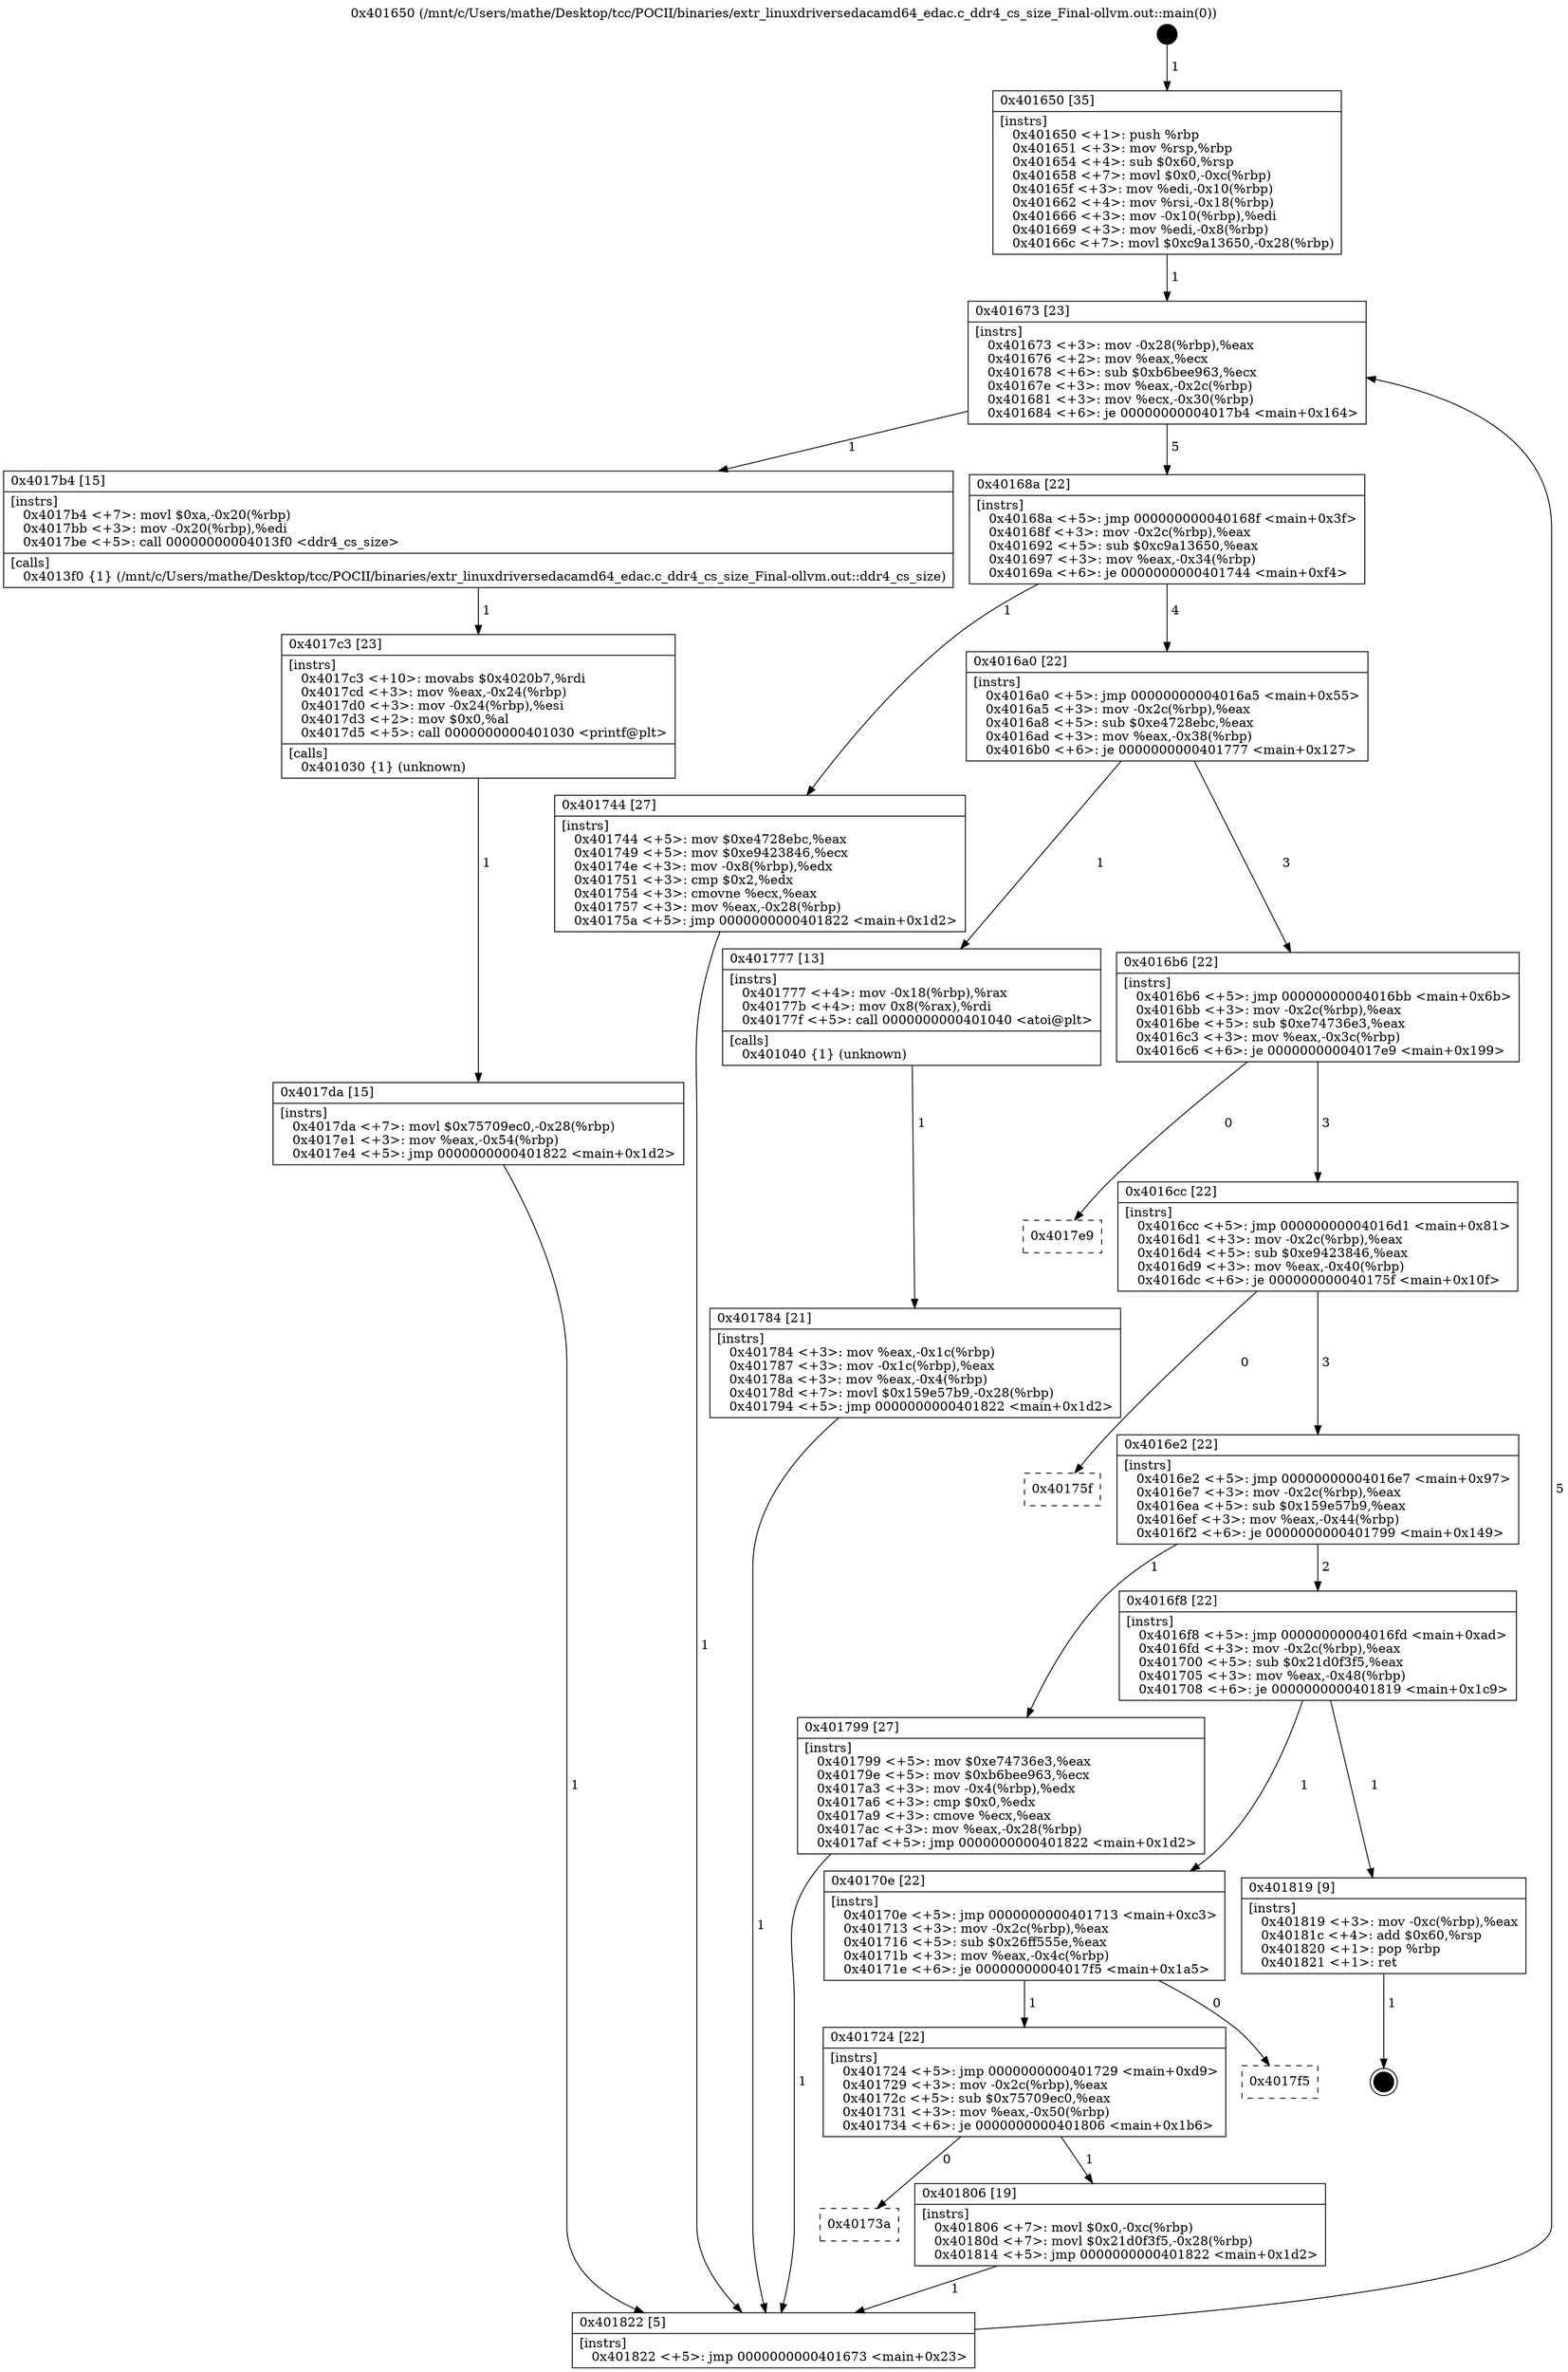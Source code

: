 digraph "0x401650" {
  label = "0x401650 (/mnt/c/Users/mathe/Desktop/tcc/POCII/binaries/extr_linuxdriversedacamd64_edac.c_ddr4_cs_size_Final-ollvm.out::main(0))"
  labelloc = "t"
  node[shape=record]

  Entry [label="",width=0.3,height=0.3,shape=circle,fillcolor=black,style=filled]
  "0x401673" [label="{
     0x401673 [23]\l
     | [instrs]\l
     &nbsp;&nbsp;0x401673 \<+3\>: mov -0x28(%rbp),%eax\l
     &nbsp;&nbsp;0x401676 \<+2\>: mov %eax,%ecx\l
     &nbsp;&nbsp;0x401678 \<+6\>: sub $0xb6bee963,%ecx\l
     &nbsp;&nbsp;0x40167e \<+3\>: mov %eax,-0x2c(%rbp)\l
     &nbsp;&nbsp;0x401681 \<+3\>: mov %ecx,-0x30(%rbp)\l
     &nbsp;&nbsp;0x401684 \<+6\>: je 00000000004017b4 \<main+0x164\>\l
  }"]
  "0x4017b4" [label="{
     0x4017b4 [15]\l
     | [instrs]\l
     &nbsp;&nbsp;0x4017b4 \<+7\>: movl $0xa,-0x20(%rbp)\l
     &nbsp;&nbsp;0x4017bb \<+3\>: mov -0x20(%rbp),%edi\l
     &nbsp;&nbsp;0x4017be \<+5\>: call 00000000004013f0 \<ddr4_cs_size\>\l
     | [calls]\l
     &nbsp;&nbsp;0x4013f0 \{1\} (/mnt/c/Users/mathe/Desktop/tcc/POCII/binaries/extr_linuxdriversedacamd64_edac.c_ddr4_cs_size_Final-ollvm.out::ddr4_cs_size)\l
  }"]
  "0x40168a" [label="{
     0x40168a [22]\l
     | [instrs]\l
     &nbsp;&nbsp;0x40168a \<+5\>: jmp 000000000040168f \<main+0x3f\>\l
     &nbsp;&nbsp;0x40168f \<+3\>: mov -0x2c(%rbp),%eax\l
     &nbsp;&nbsp;0x401692 \<+5\>: sub $0xc9a13650,%eax\l
     &nbsp;&nbsp;0x401697 \<+3\>: mov %eax,-0x34(%rbp)\l
     &nbsp;&nbsp;0x40169a \<+6\>: je 0000000000401744 \<main+0xf4\>\l
  }"]
  Exit [label="",width=0.3,height=0.3,shape=circle,fillcolor=black,style=filled,peripheries=2]
  "0x401744" [label="{
     0x401744 [27]\l
     | [instrs]\l
     &nbsp;&nbsp;0x401744 \<+5\>: mov $0xe4728ebc,%eax\l
     &nbsp;&nbsp;0x401749 \<+5\>: mov $0xe9423846,%ecx\l
     &nbsp;&nbsp;0x40174e \<+3\>: mov -0x8(%rbp),%edx\l
     &nbsp;&nbsp;0x401751 \<+3\>: cmp $0x2,%edx\l
     &nbsp;&nbsp;0x401754 \<+3\>: cmovne %ecx,%eax\l
     &nbsp;&nbsp;0x401757 \<+3\>: mov %eax,-0x28(%rbp)\l
     &nbsp;&nbsp;0x40175a \<+5\>: jmp 0000000000401822 \<main+0x1d2\>\l
  }"]
  "0x4016a0" [label="{
     0x4016a0 [22]\l
     | [instrs]\l
     &nbsp;&nbsp;0x4016a0 \<+5\>: jmp 00000000004016a5 \<main+0x55\>\l
     &nbsp;&nbsp;0x4016a5 \<+3\>: mov -0x2c(%rbp),%eax\l
     &nbsp;&nbsp;0x4016a8 \<+5\>: sub $0xe4728ebc,%eax\l
     &nbsp;&nbsp;0x4016ad \<+3\>: mov %eax,-0x38(%rbp)\l
     &nbsp;&nbsp;0x4016b0 \<+6\>: je 0000000000401777 \<main+0x127\>\l
  }"]
  "0x401822" [label="{
     0x401822 [5]\l
     | [instrs]\l
     &nbsp;&nbsp;0x401822 \<+5\>: jmp 0000000000401673 \<main+0x23\>\l
  }"]
  "0x401650" [label="{
     0x401650 [35]\l
     | [instrs]\l
     &nbsp;&nbsp;0x401650 \<+1\>: push %rbp\l
     &nbsp;&nbsp;0x401651 \<+3\>: mov %rsp,%rbp\l
     &nbsp;&nbsp;0x401654 \<+4\>: sub $0x60,%rsp\l
     &nbsp;&nbsp;0x401658 \<+7\>: movl $0x0,-0xc(%rbp)\l
     &nbsp;&nbsp;0x40165f \<+3\>: mov %edi,-0x10(%rbp)\l
     &nbsp;&nbsp;0x401662 \<+4\>: mov %rsi,-0x18(%rbp)\l
     &nbsp;&nbsp;0x401666 \<+3\>: mov -0x10(%rbp),%edi\l
     &nbsp;&nbsp;0x401669 \<+3\>: mov %edi,-0x8(%rbp)\l
     &nbsp;&nbsp;0x40166c \<+7\>: movl $0xc9a13650,-0x28(%rbp)\l
  }"]
  "0x40173a" [label="{
     0x40173a\l
  }", style=dashed]
  "0x401777" [label="{
     0x401777 [13]\l
     | [instrs]\l
     &nbsp;&nbsp;0x401777 \<+4\>: mov -0x18(%rbp),%rax\l
     &nbsp;&nbsp;0x40177b \<+4\>: mov 0x8(%rax),%rdi\l
     &nbsp;&nbsp;0x40177f \<+5\>: call 0000000000401040 \<atoi@plt\>\l
     | [calls]\l
     &nbsp;&nbsp;0x401040 \{1\} (unknown)\l
  }"]
  "0x4016b6" [label="{
     0x4016b6 [22]\l
     | [instrs]\l
     &nbsp;&nbsp;0x4016b6 \<+5\>: jmp 00000000004016bb \<main+0x6b\>\l
     &nbsp;&nbsp;0x4016bb \<+3\>: mov -0x2c(%rbp),%eax\l
     &nbsp;&nbsp;0x4016be \<+5\>: sub $0xe74736e3,%eax\l
     &nbsp;&nbsp;0x4016c3 \<+3\>: mov %eax,-0x3c(%rbp)\l
     &nbsp;&nbsp;0x4016c6 \<+6\>: je 00000000004017e9 \<main+0x199\>\l
  }"]
  "0x401784" [label="{
     0x401784 [21]\l
     | [instrs]\l
     &nbsp;&nbsp;0x401784 \<+3\>: mov %eax,-0x1c(%rbp)\l
     &nbsp;&nbsp;0x401787 \<+3\>: mov -0x1c(%rbp),%eax\l
     &nbsp;&nbsp;0x40178a \<+3\>: mov %eax,-0x4(%rbp)\l
     &nbsp;&nbsp;0x40178d \<+7\>: movl $0x159e57b9,-0x28(%rbp)\l
     &nbsp;&nbsp;0x401794 \<+5\>: jmp 0000000000401822 \<main+0x1d2\>\l
  }"]
  "0x401806" [label="{
     0x401806 [19]\l
     | [instrs]\l
     &nbsp;&nbsp;0x401806 \<+7\>: movl $0x0,-0xc(%rbp)\l
     &nbsp;&nbsp;0x40180d \<+7\>: movl $0x21d0f3f5,-0x28(%rbp)\l
     &nbsp;&nbsp;0x401814 \<+5\>: jmp 0000000000401822 \<main+0x1d2\>\l
  }"]
  "0x4017e9" [label="{
     0x4017e9\l
  }", style=dashed]
  "0x4016cc" [label="{
     0x4016cc [22]\l
     | [instrs]\l
     &nbsp;&nbsp;0x4016cc \<+5\>: jmp 00000000004016d1 \<main+0x81\>\l
     &nbsp;&nbsp;0x4016d1 \<+3\>: mov -0x2c(%rbp),%eax\l
     &nbsp;&nbsp;0x4016d4 \<+5\>: sub $0xe9423846,%eax\l
     &nbsp;&nbsp;0x4016d9 \<+3\>: mov %eax,-0x40(%rbp)\l
     &nbsp;&nbsp;0x4016dc \<+6\>: je 000000000040175f \<main+0x10f\>\l
  }"]
  "0x401724" [label="{
     0x401724 [22]\l
     | [instrs]\l
     &nbsp;&nbsp;0x401724 \<+5\>: jmp 0000000000401729 \<main+0xd9\>\l
     &nbsp;&nbsp;0x401729 \<+3\>: mov -0x2c(%rbp),%eax\l
     &nbsp;&nbsp;0x40172c \<+5\>: sub $0x75709ec0,%eax\l
     &nbsp;&nbsp;0x401731 \<+3\>: mov %eax,-0x50(%rbp)\l
     &nbsp;&nbsp;0x401734 \<+6\>: je 0000000000401806 \<main+0x1b6\>\l
  }"]
  "0x40175f" [label="{
     0x40175f\l
  }", style=dashed]
  "0x4016e2" [label="{
     0x4016e2 [22]\l
     | [instrs]\l
     &nbsp;&nbsp;0x4016e2 \<+5\>: jmp 00000000004016e7 \<main+0x97\>\l
     &nbsp;&nbsp;0x4016e7 \<+3\>: mov -0x2c(%rbp),%eax\l
     &nbsp;&nbsp;0x4016ea \<+5\>: sub $0x159e57b9,%eax\l
     &nbsp;&nbsp;0x4016ef \<+3\>: mov %eax,-0x44(%rbp)\l
     &nbsp;&nbsp;0x4016f2 \<+6\>: je 0000000000401799 \<main+0x149\>\l
  }"]
  "0x4017f5" [label="{
     0x4017f5\l
  }", style=dashed]
  "0x401799" [label="{
     0x401799 [27]\l
     | [instrs]\l
     &nbsp;&nbsp;0x401799 \<+5\>: mov $0xe74736e3,%eax\l
     &nbsp;&nbsp;0x40179e \<+5\>: mov $0xb6bee963,%ecx\l
     &nbsp;&nbsp;0x4017a3 \<+3\>: mov -0x4(%rbp),%edx\l
     &nbsp;&nbsp;0x4017a6 \<+3\>: cmp $0x0,%edx\l
     &nbsp;&nbsp;0x4017a9 \<+3\>: cmove %ecx,%eax\l
     &nbsp;&nbsp;0x4017ac \<+3\>: mov %eax,-0x28(%rbp)\l
     &nbsp;&nbsp;0x4017af \<+5\>: jmp 0000000000401822 \<main+0x1d2\>\l
  }"]
  "0x4016f8" [label="{
     0x4016f8 [22]\l
     | [instrs]\l
     &nbsp;&nbsp;0x4016f8 \<+5\>: jmp 00000000004016fd \<main+0xad\>\l
     &nbsp;&nbsp;0x4016fd \<+3\>: mov -0x2c(%rbp),%eax\l
     &nbsp;&nbsp;0x401700 \<+5\>: sub $0x21d0f3f5,%eax\l
     &nbsp;&nbsp;0x401705 \<+3\>: mov %eax,-0x48(%rbp)\l
     &nbsp;&nbsp;0x401708 \<+6\>: je 0000000000401819 \<main+0x1c9\>\l
  }"]
  "0x4017c3" [label="{
     0x4017c3 [23]\l
     | [instrs]\l
     &nbsp;&nbsp;0x4017c3 \<+10\>: movabs $0x4020b7,%rdi\l
     &nbsp;&nbsp;0x4017cd \<+3\>: mov %eax,-0x24(%rbp)\l
     &nbsp;&nbsp;0x4017d0 \<+3\>: mov -0x24(%rbp),%esi\l
     &nbsp;&nbsp;0x4017d3 \<+2\>: mov $0x0,%al\l
     &nbsp;&nbsp;0x4017d5 \<+5\>: call 0000000000401030 \<printf@plt\>\l
     | [calls]\l
     &nbsp;&nbsp;0x401030 \{1\} (unknown)\l
  }"]
  "0x4017da" [label="{
     0x4017da [15]\l
     | [instrs]\l
     &nbsp;&nbsp;0x4017da \<+7\>: movl $0x75709ec0,-0x28(%rbp)\l
     &nbsp;&nbsp;0x4017e1 \<+3\>: mov %eax,-0x54(%rbp)\l
     &nbsp;&nbsp;0x4017e4 \<+5\>: jmp 0000000000401822 \<main+0x1d2\>\l
  }"]
  "0x40170e" [label="{
     0x40170e [22]\l
     | [instrs]\l
     &nbsp;&nbsp;0x40170e \<+5\>: jmp 0000000000401713 \<main+0xc3\>\l
     &nbsp;&nbsp;0x401713 \<+3\>: mov -0x2c(%rbp),%eax\l
     &nbsp;&nbsp;0x401716 \<+5\>: sub $0x26ff555e,%eax\l
     &nbsp;&nbsp;0x40171b \<+3\>: mov %eax,-0x4c(%rbp)\l
     &nbsp;&nbsp;0x40171e \<+6\>: je 00000000004017f5 \<main+0x1a5\>\l
  }"]
  "0x401819" [label="{
     0x401819 [9]\l
     | [instrs]\l
     &nbsp;&nbsp;0x401819 \<+3\>: mov -0xc(%rbp),%eax\l
     &nbsp;&nbsp;0x40181c \<+4\>: add $0x60,%rsp\l
     &nbsp;&nbsp;0x401820 \<+1\>: pop %rbp\l
     &nbsp;&nbsp;0x401821 \<+1\>: ret\l
  }"]
  Entry -> "0x401650" [label=" 1"]
  "0x401673" -> "0x4017b4" [label=" 1"]
  "0x401673" -> "0x40168a" [label=" 5"]
  "0x401819" -> Exit [label=" 1"]
  "0x40168a" -> "0x401744" [label=" 1"]
  "0x40168a" -> "0x4016a0" [label=" 4"]
  "0x401744" -> "0x401822" [label=" 1"]
  "0x401650" -> "0x401673" [label=" 1"]
  "0x401822" -> "0x401673" [label=" 5"]
  "0x401806" -> "0x401822" [label=" 1"]
  "0x4016a0" -> "0x401777" [label=" 1"]
  "0x4016a0" -> "0x4016b6" [label=" 3"]
  "0x401777" -> "0x401784" [label=" 1"]
  "0x401784" -> "0x401822" [label=" 1"]
  "0x401724" -> "0x40173a" [label=" 0"]
  "0x4016b6" -> "0x4017e9" [label=" 0"]
  "0x4016b6" -> "0x4016cc" [label=" 3"]
  "0x401724" -> "0x401806" [label=" 1"]
  "0x4016cc" -> "0x40175f" [label=" 0"]
  "0x4016cc" -> "0x4016e2" [label=" 3"]
  "0x40170e" -> "0x401724" [label=" 1"]
  "0x4016e2" -> "0x401799" [label=" 1"]
  "0x4016e2" -> "0x4016f8" [label=" 2"]
  "0x401799" -> "0x401822" [label=" 1"]
  "0x4017b4" -> "0x4017c3" [label=" 1"]
  "0x4017c3" -> "0x4017da" [label=" 1"]
  "0x4017da" -> "0x401822" [label=" 1"]
  "0x40170e" -> "0x4017f5" [label=" 0"]
  "0x4016f8" -> "0x401819" [label=" 1"]
  "0x4016f8" -> "0x40170e" [label=" 1"]
}
